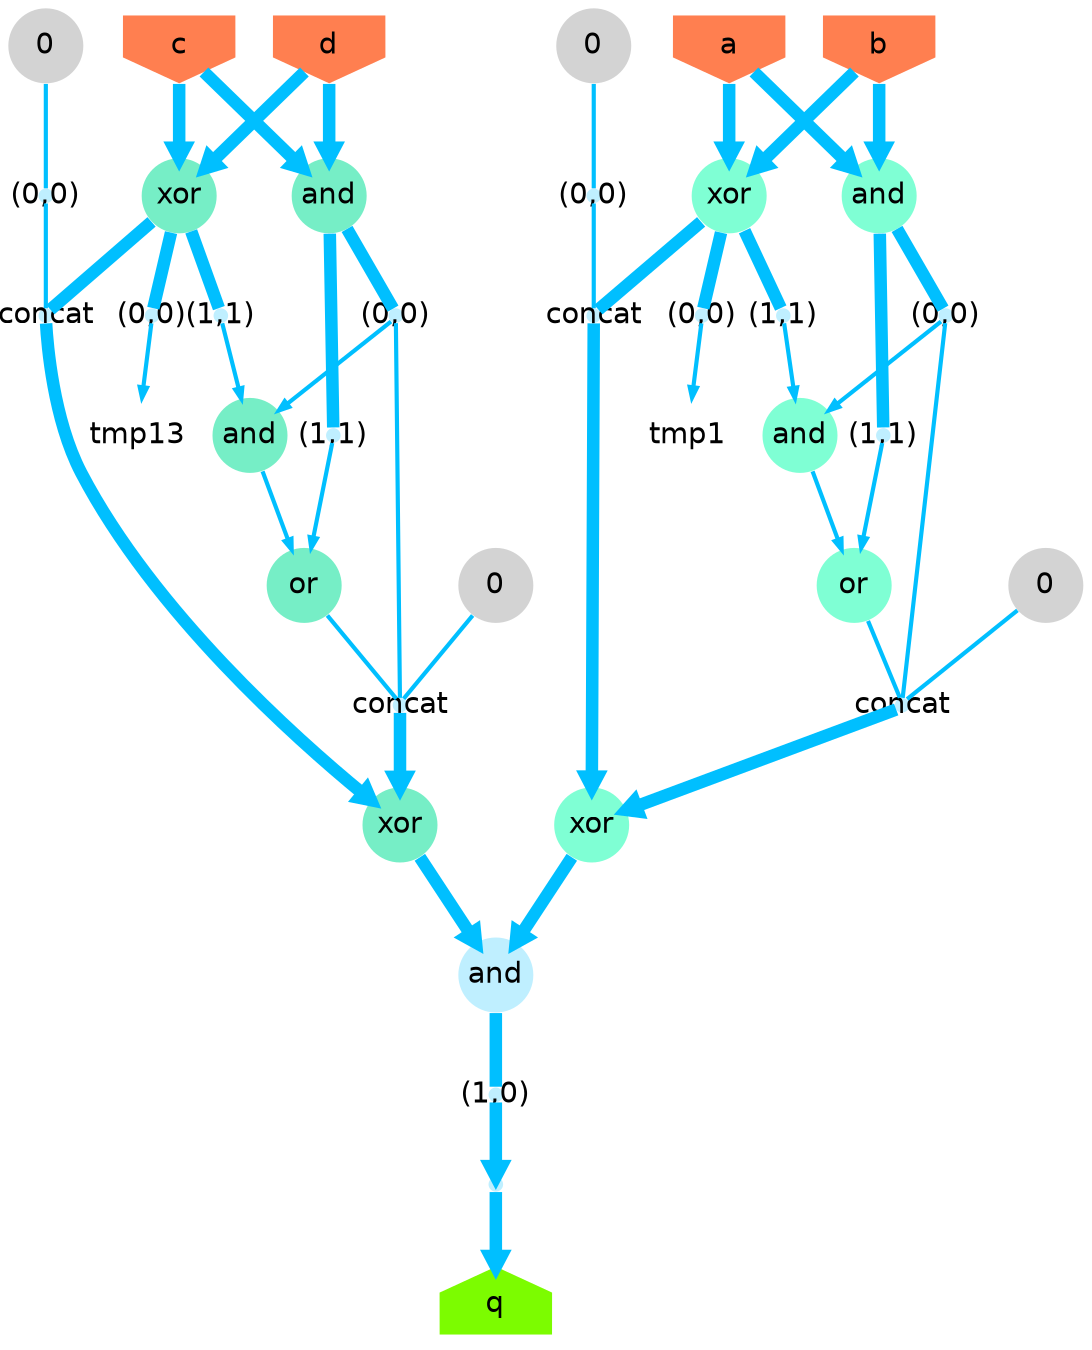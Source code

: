               digraph g {

              graph [splines="spline"];
              node [shape=circle, style=filled, fillcolor=lightblue1,
                    fontcolor=black, fontname=helvetica, penwidth=0,
                    fixedsize=true];
              edge [labelfloat=false, penwidth=2, color=deepskyblue, arrowsize=.5];
                  n0 [label="(0,0)", height=.1, width=.1];
    n1 [label="(1,1)", height=.1, width=.1];
    n2 [label="and"];
    n3 [label="(0,0)", height=.1, width=.1];
    n4 [label="concat", height=.1, width=.1];
    n5 [label="(0,0)", height=.1, width=.1];
    n6 [label="xor", fillcolor=aquamarine1];
    n7 [label="(0,0)", height=.1, width=.1];
    n8 [label="(1,0)", height=.1, width=.1];
    n9 [label="and", fillcolor=aquamarine1];
    n10 [label="(1,1)", height=.1, width=.1];
    n11 [label="xor", fillcolor = aquamarine1];
    n12 [label="xor", fillcolor = aquamarine2];
    n13 [label="", height=.1, width=.1];
    n14 [label="or", fillcolor = aquamarine1];
    n15 [label="(0,0)", height=.1, width=.1];
    n16 [label="or", fillcolor = aquamarine2]
    n17 [label="concat", height=.1, width=.1];
    n18 [label="and", fillcolor=aquamarine2 ];
    n19 [label="(1,1)", height=.1, width=.1];
    n20 [label="concat", height=.1, width=.1];
    n21 [label="xor", fillcolor=aquamarine2];
    n22 [label="and", fillcolor=aquamarine1];
    n23 [label="concat", height=.1, width=.1];
    n24 [label="and", fillcolor=aquamarine2];
    n25 [label="(1,1)", height=.1, width=.1];
    n26 [label="(0,0)", height=.1, width=.1];
    n27 [label="a", shape=invhouse, fillcolor=coral];
    n28 [label="c", shape=invhouse, fillcolor=coral];
    n29 [label="tmp1", shape=circle, fillcolor=none];
    n30 [label="tmp13", shape=circle, fillcolor=none];
    n31 [label="0", shape=circle, fillcolor=lightgrey];
    n32 [label="d", shape=invhouse, fillcolor=coral];
    n33 [label="q", shape=house, fillcolor=lawngreen];
    n34 [label="b", shape=invhouse, fillcolor=coral];
    n35 [label="0", shape=circle, fillcolor=lightgrey];
    n36 [label="0", shape=circle, fillcolor=lightgrey];
    n37 [label="0", shape=circle, fillcolor=lightgrey];
   n0 -> n20 [label="", penwidth="2", arrowhead="none"];
   n0 -> n22 [label="", penwidth="2", arrowhead="normal"];
   n1 -> n16 [label="", penwidth="2", arrowhead="normal"];
   n2 -> n8 [label="", penwidth="6", arrowhead="none"];
   n3 -> n17 [label="", penwidth="2", arrowhead="none"];
   n4 -> n21 [label="", penwidth="6", arrowhead="normal"];
   n5 -> n4 [label="", penwidth="2", arrowhead="none"];
   n6 -> n15 [label="", penwidth="6", arrowhead="none"];
   n6 -> n17 [label="", penwidth="6", arrowhead="none"];
   n6 -> n19 [label="", penwidth="6", arrowhead="none"];
   n7 -> n23 [label="", penwidth="2", arrowhead="none"];
   n7 -> n24 [label="", penwidth="2", arrowhead="normal"];
   n8 -> n13 [label="", penwidth="6", arrowhead="normal"];
   n9 -> n0 [label="", penwidth="6", arrowhead="none"];
   n9 -> n10 [label="", penwidth="6", arrowhead="none"];
   n10 -> n14 [label="", penwidth="2", arrowhead="normal"];
   n11 -> n2 [label="", penwidth="6", arrowhead="normal"];
   n12 -> n4 [label="", penwidth="6", arrowhead="none"];
   n12 -> n25 [label="", penwidth="6", arrowhead="none"];
   n12 -> n26 [label="", penwidth="6", arrowhead="none"];
   n13 -> n33 [label="", penwidth="6", arrowhead="normal"];
   n14 -> n20 [label="", penwidth="2", arrowhead="none"];
   n15 -> n29 [label="", penwidth="2", arrowhead="normal"];
   n16 -> n23 [label="", penwidth="2", arrowhead="none"];
   n17 -> n11 [label="", penwidth="6", arrowhead="normal"];
   n18 -> n1 [label="", penwidth="6", arrowhead="none"];
   n18 -> n7 [label="", penwidth="6", arrowhead="none"];
   n19 -> n22 [label="", penwidth="2", arrowhead="normal"];
   n20 -> n11 [label="", penwidth="6", arrowhead="normal"];
   n21 -> n2 [label="", penwidth="6", arrowhead="normal"];
   n22 -> n14 [label="", penwidth="2", arrowhead="normal"];
   n23 -> n21 [label="", penwidth="6", arrowhead="normal"];
   n24 -> n16 [label="", penwidth="2", arrowhead="normal"];
   n25 -> n24 [label="", penwidth="2", arrowhead="normal"];
   n26 -> n30 [label="", penwidth="2", arrowhead="normal"];
   n27 -> n6 [label="", penwidth="6", arrowhead="normal"];
   n27 -> n9 [label="", penwidth="6", arrowhead="normal"];
   n28 -> n12 [label="", penwidth="6", arrowhead="normal"];
   n28 -> n18 [label="", penwidth="6", arrowhead="normal"];
   n31 -> n3 [label="", penwidth="2", arrowhead="none"];
   n32 -> n12 [label="", penwidth="6", arrowhead="normal"];
   n32 -> n18 [label="", penwidth="6", arrowhead="normal"];
   n34 -> n6 [label="", penwidth="6", arrowhead="normal"];
   n34 -> n9 [label="", penwidth="6", arrowhead="normal"];
   n35 -> n23 [label="", penwidth="2", arrowhead="none"];
   n36 -> n5 [label="", penwidth="2", arrowhead="none"];
   n37 -> n20 [label="", penwidth="2", arrowhead="none"];
}

